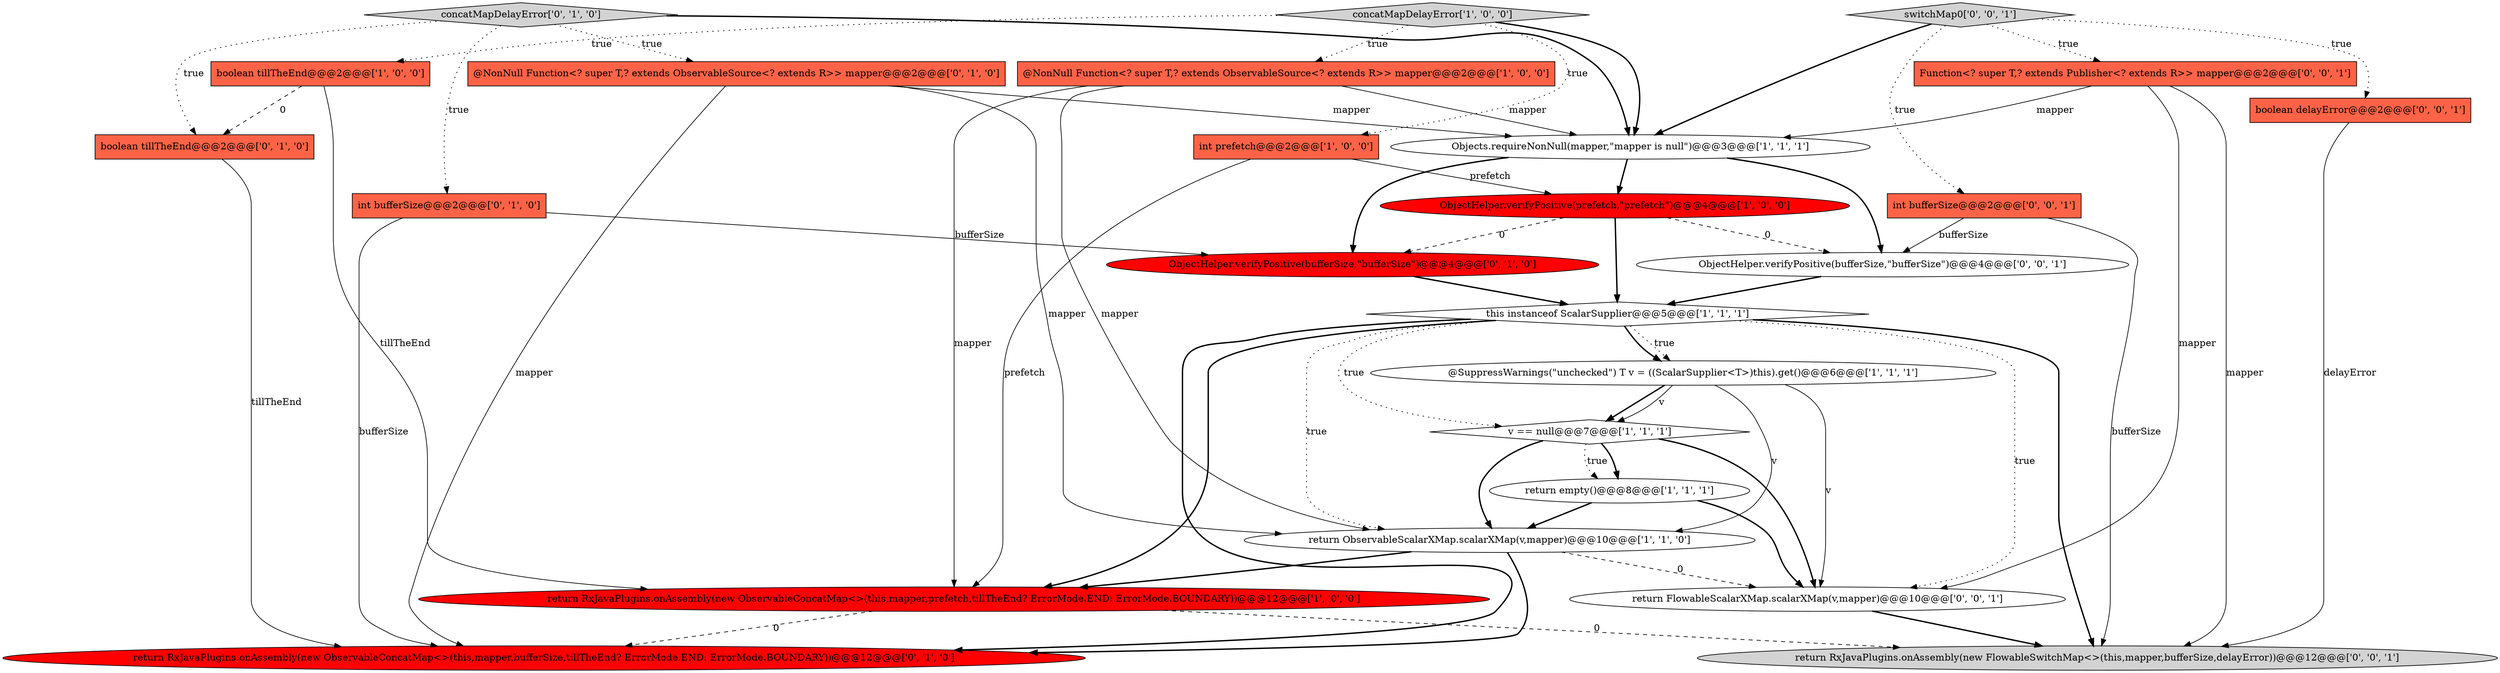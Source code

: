 digraph {
11 [style = filled, label = "boolean tillTheEnd@@@2@@@['1', '0', '0']", fillcolor = tomato, shape = box image = "AAA1AAABBB1BBB"];
3 [style = filled, label = "v == null@@@7@@@['1', '1', '1']", fillcolor = white, shape = diamond image = "AAA0AAABBB1BBB"];
8 [style = filled, label = "Objects.requireNonNull(mapper,\"mapper is null\")@@@3@@@['1', '1', '1']", fillcolor = white, shape = ellipse image = "AAA0AAABBB1BBB"];
12 [style = filled, label = "return RxJavaPlugins.onAssembly(new ObservableConcatMap<>(this,mapper,bufferSize,tillTheEnd? ErrorMode.END: ErrorMode.BOUNDARY))@@@12@@@['0', '1', '0']", fillcolor = red, shape = ellipse image = "AAA1AAABBB2BBB"];
17 [style = filled, label = "boolean tillTheEnd@@@2@@@['0', '1', '0']", fillcolor = tomato, shape = box image = "AAA1AAABBB2BBB"];
18 [style = filled, label = "return FlowableScalarXMap.scalarXMap(v,mapper)@@@10@@@['0', '0', '1']", fillcolor = white, shape = ellipse image = "AAA0AAABBB3BBB"];
5 [style = filled, label = "return empty()@@@8@@@['1', '1', '1']", fillcolor = white, shape = ellipse image = "AAA0AAABBB1BBB"];
15 [style = filled, label = "ObjectHelper.verifyPositive(bufferSize,\"bufferSize\")@@@4@@@['0', '1', '0']", fillcolor = red, shape = ellipse image = "AAA1AAABBB2BBB"];
1 [style = filled, label = "return RxJavaPlugins.onAssembly(new ObservableConcatMap<>(this,mapper,prefetch,tillTheEnd? ErrorMode.END: ErrorMode.BOUNDARY))@@@12@@@['1', '0', '0']", fillcolor = red, shape = ellipse image = "AAA1AAABBB1BBB"];
10 [style = filled, label = "concatMapDelayError['1', '0', '0']", fillcolor = lightgray, shape = diamond image = "AAA0AAABBB1BBB"];
22 [style = filled, label = "Function<? super T,? extends Publisher<? extends R>> mapper@@@2@@@['0', '0', '1']", fillcolor = tomato, shape = box image = "AAA0AAABBB3BBB"];
24 [style = filled, label = "boolean delayError@@@2@@@['0', '0', '1']", fillcolor = tomato, shape = box image = "AAA0AAABBB3BBB"];
19 [style = filled, label = "return RxJavaPlugins.onAssembly(new FlowableSwitchMap<>(this,mapper,bufferSize,delayError))@@@12@@@['0', '0', '1']", fillcolor = lightgray, shape = ellipse image = "AAA0AAABBB3BBB"];
0 [style = filled, label = "@SuppressWarnings(\"unchecked\") T v = ((ScalarSupplier<T>)this).get()@@@6@@@['1', '1', '1']", fillcolor = white, shape = ellipse image = "AAA0AAABBB1BBB"];
13 [style = filled, label = "concatMapDelayError['0', '1', '0']", fillcolor = lightgray, shape = diamond image = "AAA0AAABBB2BBB"];
6 [style = filled, label = "@NonNull Function<? super T,? extends ObservableSource<? extends R>> mapper@@@2@@@['1', '0', '0']", fillcolor = tomato, shape = box image = "AAA0AAABBB1BBB"];
14 [style = filled, label = "@NonNull Function<? super T,? extends ObservableSource<? extends R>> mapper@@@2@@@['0', '1', '0']", fillcolor = tomato, shape = box image = "AAA0AAABBB2BBB"];
16 [style = filled, label = "int bufferSize@@@2@@@['0', '1', '0']", fillcolor = tomato, shape = box image = "AAA0AAABBB2BBB"];
9 [style = filled, label = "ObjectHelper.verifyPositive(prefetch,\"prefetch\")@@@4@@@['1', '0', '0']", fillcolor = red, shape = ellipse image = "AAA1AAABBB1BBB"];
4 [style = filled, label = "this instanceof ScalarSupplier@@@5@@@['1', '1', '1']", fillcolor = white, shape = diamond image = "AAA0AAABBB1BBB"];
7 [style = filled, label = "int prefetch@@@2@@@['1', '0', '0']", fillcolor = tomato, shape = box image = "AAA0AAABBB1BBB"];
21 [style = filled, label = "ObjectHelper.verifyPositive(bufferSize,\"bufferSize\")@@@4@@@['0', '0', '1']", fillcolor = white, shape = ellipse image = "AAA0AAABBB3BBB"];
23 [style = filled, label = "int bufferSize@@@2@@@['0', '0', '1']", fillcolor = tomato, shape = box image = "AAA0AAABBB3BBB"];
2 [style = filled, label = "return ObservableScalarXMap.scalarXMap(v,mapper)@@@10@@@['1', '1', '0']", fillcolor = white, shape = ellipse image = "AAA0AAABBB1BBB"];
20 [style = filled, label = "switchMap0['0', '0', '1']", fillcolor = lightgray, shape = diamond image = "AAA0AAABBB3BBB"];
0->3 [style = bold, label=""];
13->17 [style = dotted, label="true"];
13->16 [style = dotted, label="true"];
4->18 [style = dotted, label="true"];
10->6 [style = dotted, label="true"];
6->8 [style = solid, label="mapper"];
8->15 [style = bold, label=""];
11->1 [style = solid, label="tillTheEnd"];
24->19 [style = solid, label="delayError"];
20->24 [style = dotted, label="true"];
2->1 [style = bold, label=""];
9->4 [style = bold, label=""];
4->0 [style = dotted, label="true"];
1->19 [style = dashed, label="0"];
7->9 [style = solid, label="prefetch"];
4->19 [style = bold, label=""];
18->19 [style = bold, label=""];
17->12 [style = solid, label="tillTheEnd"];
0->18 [style = solid, label="v"];
14->2 [style = solid, label="mapper"];
5->18 [style = bold, label=""];
11->17 [style = dashed, label="0"];
16->12 [style = solid, label="bufferSize"];
6->1 [style = solid, label="mapper"];
22->8 [style = solid, label="mapper"];
0->3 [style = solid, label="v"];
2->12 [style = bold, label=""];
4->0 [style = bold, label=""];
22->18 [style = solid, label="mapper"];
6->2 [style = solid, label="mapper"];
3->18 [style = bold, label=""];
1->12 [style = dashed, label="0"];
5->2 [style = bold, label=""];
3->5 [style = bold, label=""];
20->8 [style = bold, label=""];
3->5 [style = dotted, label="true"];
4->3 [style = dotted, label="true"];
7->1 [style = solid, label="prefetch"];
3->2 [style = bold, label=""];
10->8 [style = bold, label=""];
10->11 [style = dotted, label="true"];
9->21 [style = dashed, label="0"];
0->2 [style = solid, label="v"];
15->4 [style = bold, label=""];
8->9 [style = bold, label=""];
20->23 [style = dotted, label="true"];
2->18 [style = dashed, label="0"];
4->12 [style = bold, label=""];
8->21 [style = bold, label=""];
10->7 [style = dotted, label="true"];
22->19 [style = solid, label="mapper"];
4->1 [style = bold, label=""];
20->22 [style = dotted, label="true"];
13->8 [style = bold, label=""];
23->19 [style = solid, label="bufferSize"];
14->8 [style = solid, label="mapper"];
14->12 [style = solid, label="mapper"];
23->21 [style = solid, label="bufferSize"];
13->14 [style = dotted, label="true"];
16->15 [style = solid, label="bufferSize"];
4->2 [style = dotted, label="true"];
9->15 [style = dashed, label="0"];
21->4 [style = bold, label=""];
}
